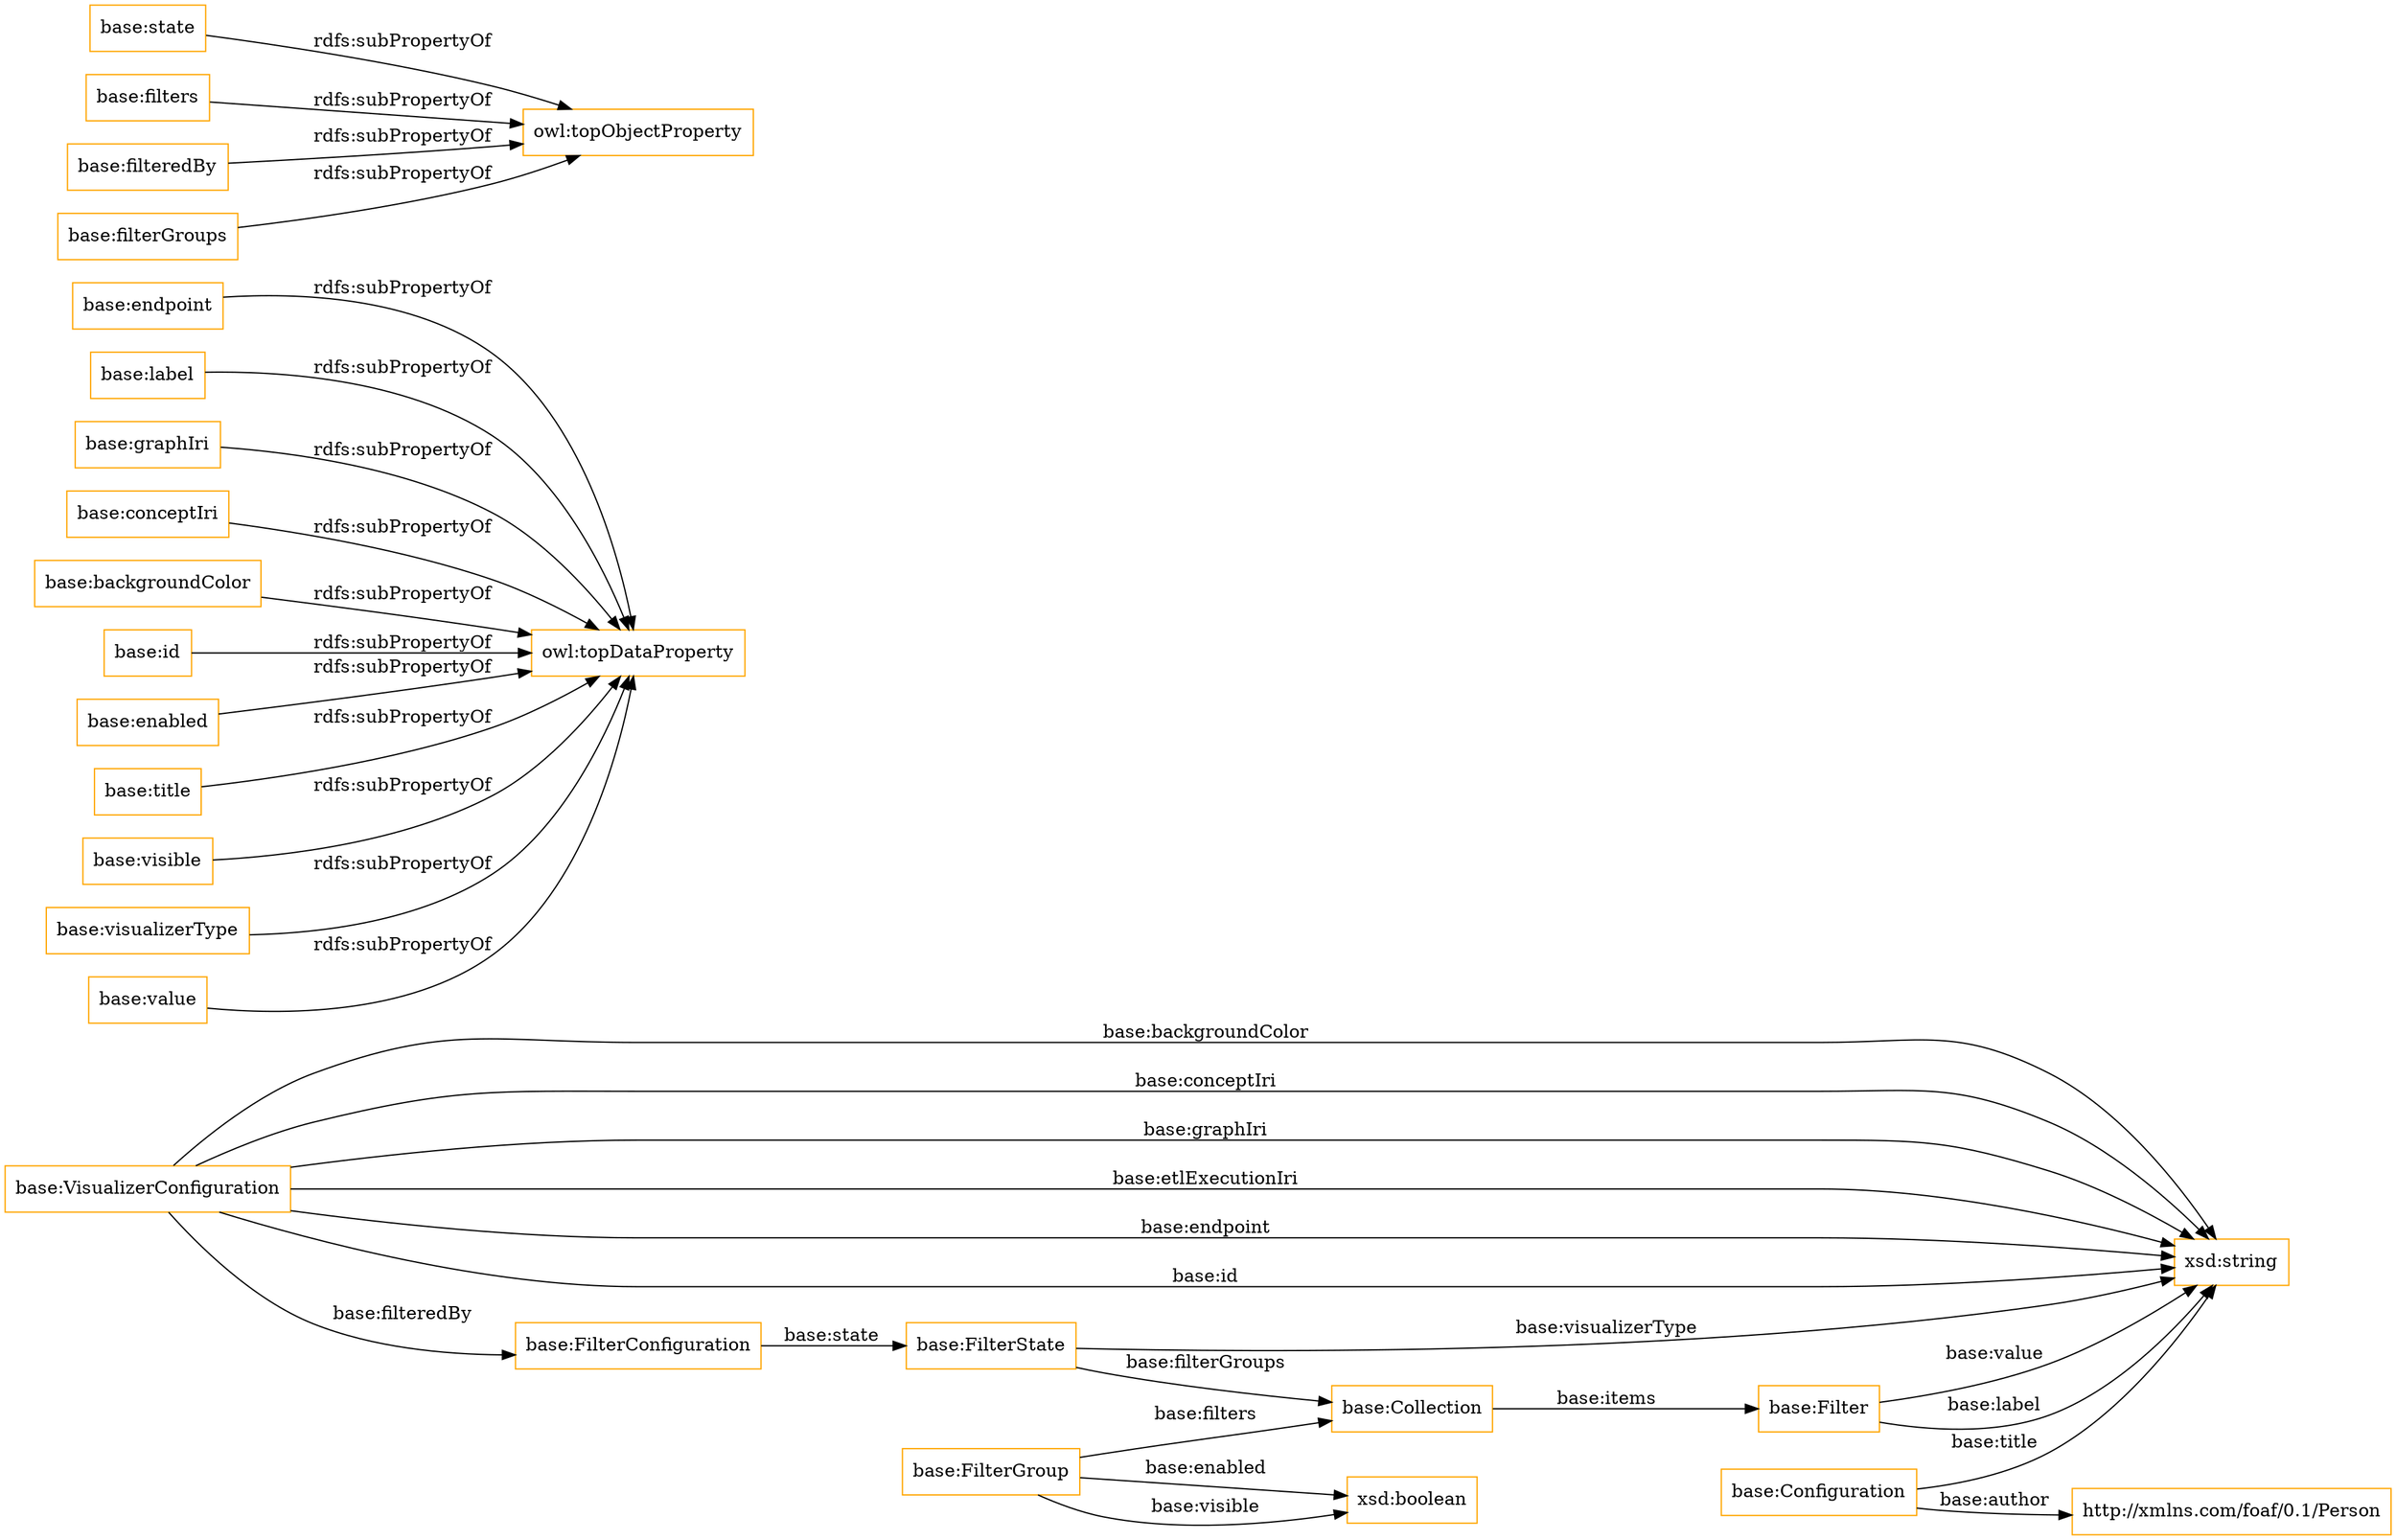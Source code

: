 digraph ar2dtool_diagram { 
rankdir=LR;
size="1501"
node [shape = rectangle, color="orange"]; "base:VisualizerConfiguration" "base:FilterState" "base:FilterGroup" "base:FilterConfiguration" "base:Filter" "base:Configuration" "base:Collection" "http://xmlns.com/foaf/0.1/Person" ; /*classes style*/
	"base:endpoint" -> "owl:topDataProperty" [ label = "rdfs:subPropertyOf" ];
	"base:state" -> "owl:topObjectProperty" [ label = "rdfs:subPropertyOf" ];
	"base:label" -> "owl:topDataProperty" [ label = "rdfs:subPropertyOf" ];
	"base:graphIri" -> "owl:topDataProperty" [ label = "rdfs:subPropertyOf" ];
	"base:filters" -> "owl:topObjectProperty" [ label = "rdfs:subPropertyOf" ];
	"base:conceptIri" -> "owl:topDataProperty" [ label = "rdfs:subPropertyOf" ];
	"base:filteredBy" -> "owl:topObjectProperty" [ label = "rdfs:subPropertyOf" ];
	"base:filterGroups" -> "owl:topObjectProperty" [ label = "rdfs:subPropertyOf" ];
	"base:backgroundColor" -> "owl:topDataProperty" [ label = "rdfs:subPropertyOf" ];
	"base:id" -> "owl:topDataProperty" [ label = "rdfs:subPropertyOf" ];
	"base:enabled" -> "owl:topDataProperty" [ label = "rdfs:subPropertyOf" ];
	"base:title" -> "owl:topDataProperty" [ label = "rdfs:subPropertyOf" ];
	"base:visible" -> "owl:topDataProperty" [ label = "rdfs:subPropertyOf" ];
	"base:visualizerType" -> "owl:topDataProperty" [ label = "rdfs:subPropertyOf" ];
	"base:value" -> "owl:topDataProperty" [ label = "rdfs:subPropertyOf" ];
	"base:FilterConfiguration" -> "base:FilterState" [ label = "base:state" ];
	"base:VisualizerConfiguration" -> "base:FilterConfiguration" [ label = "base:filteredBy" ];
	"base:VisualizerConfiguration" -> "xsd:string" [ label = "base:backgroundColor" ];
	"base:Configuration" -> "xsd:string" [ label = "base:title" ];
	"base:Filter" -> "xsd:string" [ label = "base:value" ];
	"base:Collection" -> "base:Filter" [ label = "base:items" ];
	"base:FilterState" -> "base:Collection" [ label = "base:filterGroups" ];
	"base:VisualizerConfiguration" -> "xsd:string" [ label = "base:conceptIri" ];
	"base:FilterGroup" -> "xsd:boolean" [ label = "base:enabled" ];
	"base:VisualizerConfiguration" -> "xsd:string" [ label = "base:graphIri" ];
	"base:FilterState" -> "xsd:string" [ label = "base:visualizerType" ];
	"base:VisualizerConfiguration" -> "xsd:string" [ label = "base:etlExecutionIri" ];
	"base:Filter" -> "xsd:string" [ label = "base:label" ];
	"base:VisualizerConfiguration" -> "xsd:string" [ label = "base:endpoint" ];
	"base:VisualizerConfiguration" -> "xsd:string" [ label = "base:id" ];
	"base:FilterGroup" -> "base:Collection" [ label = "base:filters" ];
	"base:Configuration" -> "http://xmlns.com/foaf/0.1/Person" [ label = "base:author" ];
	"base:FilterGroup" -> "xsd:boolean" [ label = "base:visible" ];

}
